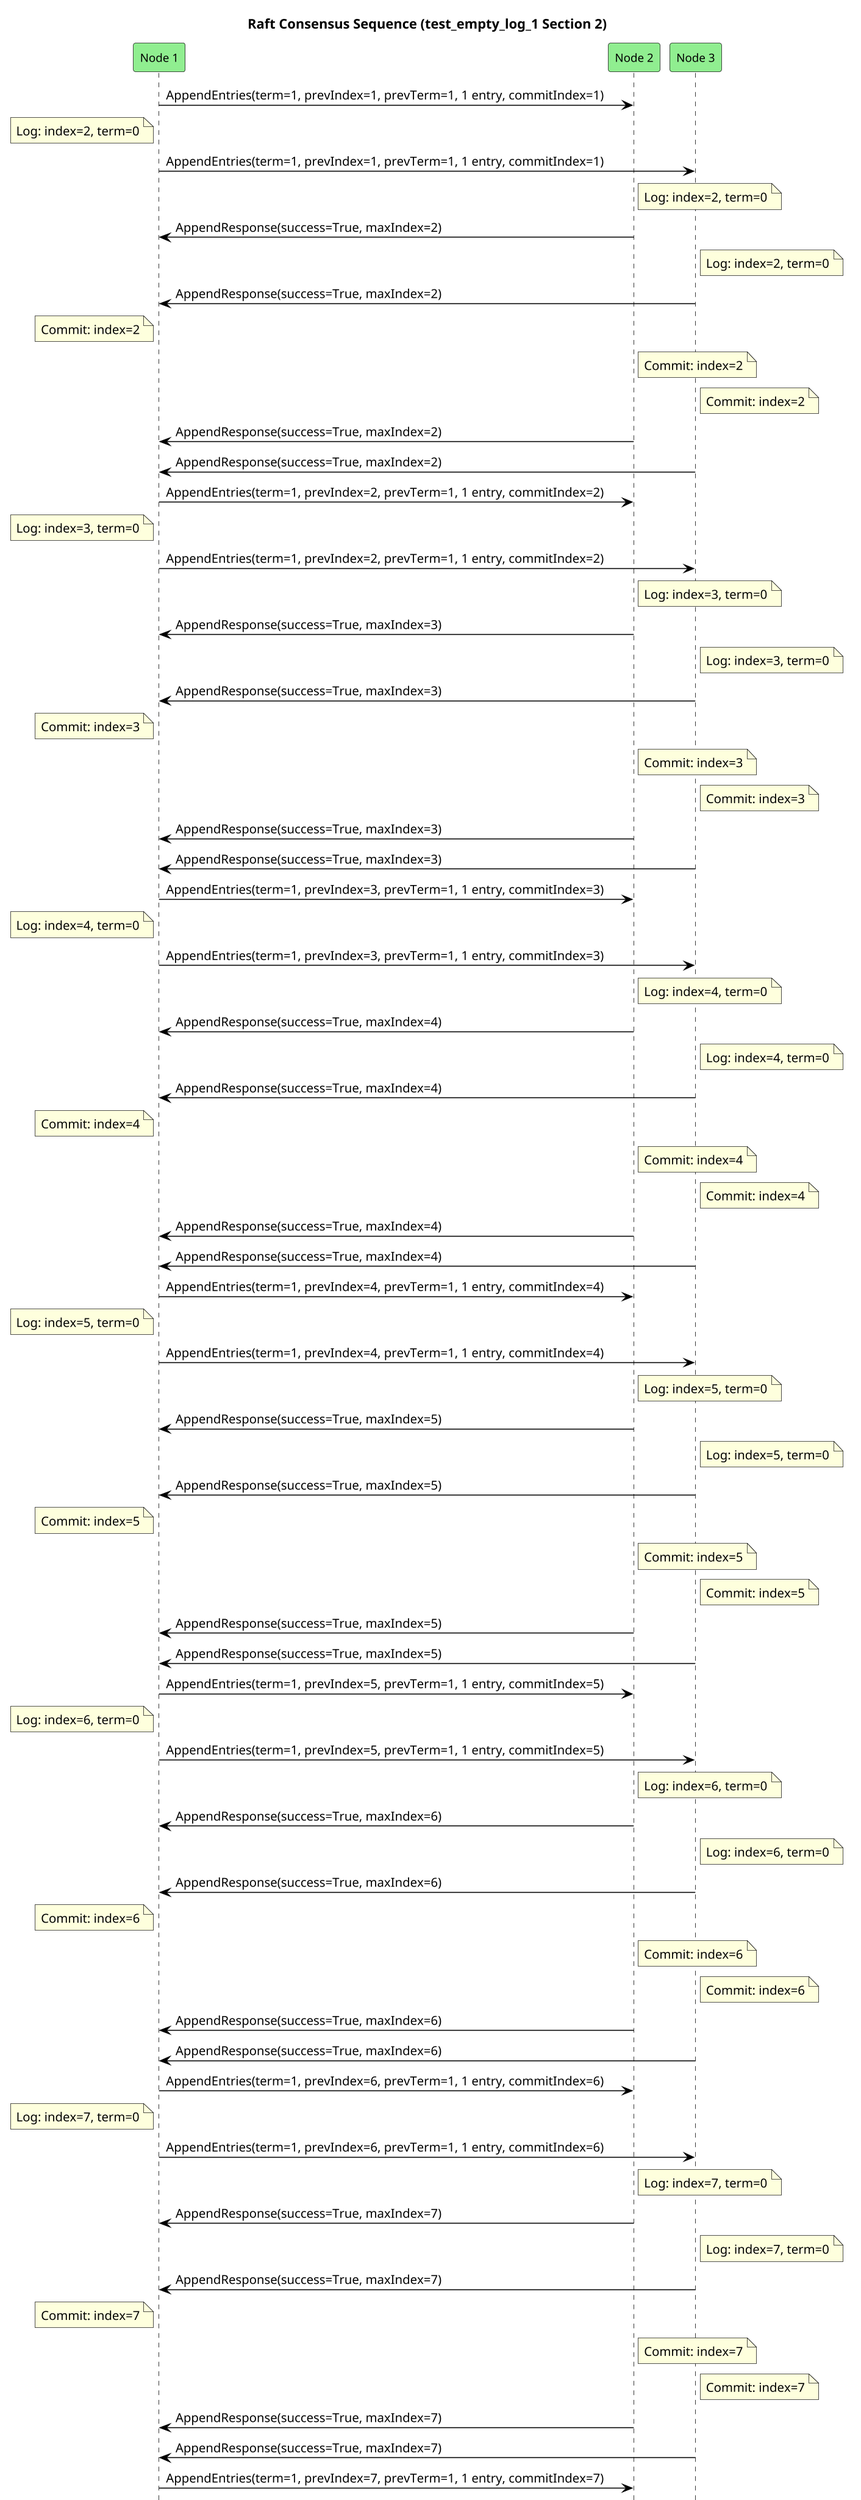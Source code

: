 @startuml
!pragma ratio 0.7
skinparam dpi 150
skinparam monochrome false
skinparam sequence {
  ArrowColor Black
  ActorBorderColor Black
  LifeLineBorderColor Black
  ParticipantFontSize 12
  Padding 10
}
skinparam legend {
  BackgroundColor #F5F5F5
  FontSize 11
}
title Raft Consensus Sequence (test_empty_log_1 Section 2)

participant "Node 1" as n1 order 10 #Lightgreen
participant "Node 2" as n2 order 20 #Lightgreen
participant "Node 3" as n3 order 30 #Lightgreen
n1 -> n2: AppendEntries(term=1, prevIndex=1, prevTerm=1, 1 entry, commitIndex=1)
note left of n1: Log: index=2, term=0
n1 -> n3: AppendEntries(term=1, prevIndex=1, prevTerm=1, 1 entry, commitIndex=1)
note right of n2: Log: index=2, term=0
n2 -> n1: AppendResponse(success=True, maxIndex=2)
note right of n3: Log: index=2, term=0
n3 -> n1: AppendResponse(success=True, maxIndex=2)
note left of n1: Commit: index=2
note right of n2: Commit: index=2
note right of n3: Commit: index=2
n2 -> n1: AppendResponse(success=True, maxIndex=2)
n3 -> n1: AppendResponse(success=True, maxIndex=2)
n1 -> n2: AppendEntries(term=1, prevIndex=2, prevTerm=1, 1 entry, commitIndex=2)
note left of n1: Log: index=3, term=0
n1 -> n3: AppendEntries(term=1, prevIndex=2, prevTerm=1, 1 entry, commitIndex=2)
note right of n2: Log: index=3, term=0
n2 -> n1: AppendResponse(success=True, maxIndex=3)
note right of n3: Log: index=3, term=0
n3 -> n1: AppendResponse(success=True, maxIndex=3)
note left of n1: Commit: index=3
note right of n2: Commit: index=3
note right of n3: Commit: index=3
n2 -> n1: AppendResponse(success=True, maxIndex=3)
n3 -> n1: AppendResponse(success=True, maxIndex=3)
n1 -> n2: AppendEntries(term=1, prevIndex=3, prevTerm=1, 1 entry, commitIndex=3)
note left of n1: Log: index=4, term=0
n1 -> n3: AppendEntries(term=1, prevIndex=3, prevTerm=1, 1 entry, commitIndex=3)
note right of n2: Log: index=4, term=0
n2 -> n1: AppendResponse(success=True, maxIndex=4)
note right of n3: Log: index=4, term=0
n3 -> n1: AppendResponse(success=True, maxIndex=4)
note left of n1: Commit: index=4
note right of n2: Commit: index=4
note right of n3: Commit: index=4
n2 -> n1: AppendResponse(success=True, maxIndex=4)
n3 -> n1: AppendResponse(success=True, maxIndex=4)
n1 -> n2: AppendEntries(term=1, prevIndex=4, prevTerm=1, 1 entry, commitIndex=4)
note left of n1: Log: index=5, term=0
n1 -> n3: AppendEntries(term=1, prevIndex=4, prevTerm=1, 1 entry, commitIndex=4)
note right of n2: Log: index=5, term=0
n2 -> n1: AppendResponse(success=True, maxIndex=5)
note right of n3: Log: index=5, term=0
n3 -> n1: AppendResponse(success=True, maxIndex=5)
note left of n1: Commit: index=5
note right of n2: Commit: index=5
note right of n3: Commit: index=5
n2 -> n1: AppendResponse(success=True, maxIndex=5)
n3 -> n1: AppendResponse(success=True, maxIndex=5)
n1 -> n2: AppendEntries(term=1, prevIndex=5, prevTerm=1, 1 entry, commitIndex=5)
note left of n1: Log: index=6, term=0
n1 -> n3: AppendEntries(term=1, prevIndex=5, prevTerm=1, 1 entry, commitIndex=5)
note right of n2: Log: index=6, term=0
n2 -> n1: AppendResponse(success=True, maxIndex=6)
note right of n3: Log: index=6, term=0
n3 -> n1: AppendResponse(success=True, maxIndex=6)
note left of n1: Commit: index=6
note right of n2: Commit: index=6
note right of n3: Commit: index=6
n2 -> n1: AppendResponse(success=True, maxIndex=6)
n3 -> n1: AppendResponse(success=True, maxIndex=6)
n1 -> n2: AppendEntries(term=1, prevIndex=6, prevTerm=1, 1 entry, commitIndex=6)
note left of n1: Log: index=7, term=0
n1 -> n3: AppendEntries(term=1, prevIndex=6, prevTerm=1, 1 entry, commitIndex=6)
note right of n2: Log: index=7, term=0
n2 -> n1: AppendResponse(success=True, maxIndex=7)
note right of n3: Log: index=7, term=0
n3 -> n1: AppendResponse(success=True, maxIndex=7)
note left of n1: Commit: index=7
note right of n2: Commit: index=7
note right of n3: Commit: index=7
n2 -> n1: AppendResponse(success=True, maxIndex=7)
n3 -> n1: AppendResponse(success=True, maxIndex=7)
n1 -> n2: AppendEntries(term=1, prevIndex=7, prevTerm=1, 1 entry, commitIndex=7)
note left of n1: Log: index=8, term=0
n1 -> n3: AppendEntries(term=1, prevIndex=7, prevTerm=1, 1 entry, commitIndex=7)
note right of n2: Log: index=8, term=0
n2 -> n1: AppendResponse(success=True, maxIndex=8)
note right of n3: Log: index=8, term=0
n3 -> n1: AppendResponse(success=True, maxIndex=8)
note left of n1: Commit: index=8
note right of n2: Commit: index=8
note right of n3: Commit: index=8
n2 -> n1: AppendResponse(success=True, maxIndex=8)
n3 -> n1: AppendResponse(success=True, maxIndex=8)
n1 -> n2: AppendEntries(term=1, prevIndex=8, prevTerm=1, 1 entry, commitIndex=8)
note left of n1: Log: index=9, term=0
n1 -> n3: AppendEntries(term=1, prevIndex=8, prevTerm=1, 1 entry, commitIndex=8)
note right of n2: Log: index=9, term=0
n2 -> n1: AppendResponse(success=True, maxIndex=9)
note right of n3: Log: index=9, term=0
n3 -> n1: AppendResponse(success=True, maxIndex=9)
note left of n1: Commit: index=9
note right of n2: Commit: index=9
note right of n3: Commit: index=9
n2 -> n1: AppendResponse(success=True, maxIndex=9)
n3 -> n1: AppendResponse(success=True, maxIndex=9)
n1 -> n2: AppendEntries(term=1, prevIndex=9, prevTerm=1, 1 entry, commitIndex=9)
note left of n1: Log: index=10, term=0
n1 -> n3: AppendEntries(term=1, prevIndex=9, prevTerm=1, 1 entry, commitIndex=9)
note right of n2: Log: index=10, term=0
n2 -> n1: AppendResponse(success=True, maxIndex=10)
note right of n3: Log: index=10, term=0
n3 -> n1: AppendResponse(success=True, maxIndex=10)
note left of n1: Commit: index=10
note right of n2: Commit: index=10
note right of n3: Commit: index=10
n2 -> n1: AppendResponse(success=True, maxIndex=10)
n3 -> n1: AppendResponse(success=True, maxIndex=10)
n1 -> n2: AppendEntries(term=1, prevIndex=10, prevTerm=1, 1 entry, commitIndex=10)
note left of n1: Log: index=11, term=0
n1 -> n3: AppendEntries(term=1, prevIndex=10, prevTerm=1, 1 entry, commitIndex=10)
note right of n2: Log: index=11, term=0
n2 -> n1: AppendResponse(success=True, maxIndex=11)
note right of n3: Log: index=11, term=0
n3 -> n1: AppendResponse(success=True, maxIndex=11)
note left of n1: Commit: index=11
note right of n2: Commit: index=11
note right of n3: Commit: index=11
n2 -> n1: AppendResponse(success=True, maxIndex=11)
n3 -> n1: AppendResponse(success=True, maxIndex=11)
n1 -> n2: AppendEntries(term=1, prevIndex=11, prevTerm=1, 1 entry, commitIndex=11)
note left of n1: Log: index=12, term=0
n1 -> n3: AppendEntries(term=1, prevIndex=11, prevTerm=1, 1 entry, commitIndex=11)
note right of n2: Log: index=12, term=0
n2 -> n1: AppendResponse(success=True, maxIndex=12)
note right of n3: Log: index=12, term=0
n3 -> n1: AppendResponse(success=True, maxIndex=12)
note left of n1: Commit: index=12
note right of n2: Commit: index=12
note right of n3: Commit: index=12
n2 -> n1: AppendResponse(success=True, maxIndex=12)
n3 -> n1: AppendResponse(success=True, maxIndex=12)
n1 -> n2: AppendEntries(term=1, prevIndex=12, prevTerm=1, 1 entry, commitIndex=12)
note left of n1: Log: index=13, term=0
n1 -> n3: AppendEntries(term=1, prevIndex=12, prevTerm=1, 1 entry, commitIndex=12)
note right of n2: Log: index=13, term=0
n2 -> n1: AppendResponse(success=True, maxIndex=13)
note right of n3: Log: index=13, term=0
n3 -> n1: AppendResponse(success=True, maxIndex=13)
note left of n1: Commit: index=13
note right of n2: Commit: index=13
note right of n3: Commit: index=13
n2 -> n1: AppendResponse(success=True, maxIndex=13)
n3 -> n1: AppendResponse(success=True, maxIndex=13)
n1 -> n2: AppendEntries(term=1, prevIndex=13, prevTerm=1, 1 entry, commitIndex=13)
note left of n1: Log: index=14, term=0
n1 -> n3: AppendEntries(term=1, prevIndex=13, prevTerm=1, 1 entry, commitIndex=13)
note right of n2: Log: index=14, term=0
n2 -> n1: AppendResponse(success=True, maxIndex=14)
note right of n3: Log: index=14, term=0
n3 -> n1: AppendResponse(success=True, maxIndex=14)
note left of n1: Commit: index=14
note right of n2: Commit: index=14
note right of n3: Commit: index=14
n2 -> n1: AppendResponse(success=True, maxIndex=14)
n3 -> n1: AppendResponse(success=True, maxIndex=14)
n1 -> n2: AppendEntries(term=1, prevIndex=14, prevTerm=1, 1 entry, commitIndex=14)
note left of n1: Log: index=15, term=0
n1 -> n3: AppendEntries(term=1, prevIndex=14, prevTerm=1, 1 entry, commitIndex=14)
note right of n2: Log: index=15, term=0
n2 -> n1: AppendResponse(success=True, maxIndex=15)
note right of n3: Log: index=15, term=0
n3 -> n1: AppendResponse(success=True, maxIndex=15)
note left of n1: Commit: index=15
note right of n2: Commit: index=15
note right of n3: Commit: index=15
n2 -> n1: AppendResponse(success=True, maxIndex=15)
n3 -> n1: AppendResponse(success=True, maxIndex=15)
n1 -> n2: AppendEntries(term=1, prevIndex=15, prevTerm=1, 1 entry, commitIndex=15)
note left of n1: Log: index=16, term=0
n1 -> n3: AppendEntries(term=1, prevIndex=15, prevTerm=1, 1 entry, commitIndex=15)
note right of n2: Log: index=16, term=0
n2 -> n1: AppendResponse(success=True, maxIndex=16)
note right of n3: Log: index=16, term=0
n3 -> n1: AppendResponse(success=True, maxIndex=16)
note left of n1: Commit: index=16
note right of n2: Commit: index=16
note right of n3: Commit: index=16
n2 -> n1: AppendResponse(success=True, maxIndex=16)
n3 -> n1: AppendResponse(success=True, maxIndex=16)
n1 -> n2: AppendEntries(term=1, prevIndex=16, prevTerm=1, 1 entry, commitIndex=16)
note left of n1: Log: index=17, term=0
n1 -> n3: AppendEntries(term=1, prevIndex=16, prevTerm=1, 1 entry, commitIndex=16)
note right of n2: Log: index=17, term=0
n2 -> n1: AppendResponse(success=True, maxIndex=17)
note right of n3: Log: index=17, term=0
n3 -> n1: AppendResponse(success=True, maxIndex=17)
note left of n1: Commit: index=17
note right of n2: Commit: index=17
note right of n3: Commit: index=17
n2 -> n1: AppendResponse(success=True, maxIndex=17)
n3 -> n1: AppendResponse(success=True, maxIndex=17)
n1 -> n2: AppendEntries(term=1, prevIndex=17, prevTerm=1, 1 entry, commitIndex=17)
note left of n1: Log: index=18, term=0
n1 -> n3: AppendEntries(term=1, prevIndex=17, prevTerm=1, 1 entry, commitIndex=17)
note right of n2: Log: index=18, term=0
n2 -> n1: AppendResponse(success=True, maxIndex=18)
note right of n3: Log: index=18, term=0
n3 -> n1: AppendResponse(success=True, maxIndex=18)
note left of n1: Commit: index=18
note right of n2: Commit: index=18
note right of n3: Commit: index=18
n2 -> n1: AppendResponse(success=True, maxIndex=18)
n3 -> n1: AppendResponse(success=True, maxIndex=18)
n1 -> n2: AppendEntries(term=1, prevIndex=18, prevTerm=1, 1 entry, commitIndex=18)
note left of n1: Log: index=19, term=0
n1 -> n3: AppendEntries(term=1, prevIndex=18, prevTerm=1, 1 entry, commitIndex=18)
note right of n2: Log: index=19, term=0
n2 -> n1: AppendResponse(success=True, maxIndex=19)
note right of n3: Log: index=19, term=0
n3 -> n1: AppendResponse(success=True, maxIndex=19)
note left of n1: Commit: index=19
note right of n2: Commit: index=19
note right of n3: Commit: index=19
n2 -> n1: AppendResponse(success=True, maxIndex=19)
n3 -> n1: AppendResponse(success=True, maxIndex=19)
n1 -> n2: AppendEntries(term=1, prevIndex=19, prevTerm=1, 1 entry, commitIndex=19)
note left of n1: Log: index=20, term=0
n1 -> n3: AppendEntries(term=1, prevIndex=19, prevTerm=1, 1 entry, commitIndex=19)
note right of n2: Log: index=20, term=0
n2 -> n1: AppendResponse(success=True, maxIndex=20)
note right of n3: Log: index=20, term=0
n3 -> n1: AppendResponse(success=True, maxIndex=20)
note left of n1: Commit: index=20
note right of n2: Commit: index=20
note right of n3: Commit: index=20
n2 -> n1: AppendResponse(success=True, maxIndex=20)
n3 -> n1: AppendResponse(success=True, maxIndex=20)
n1 -> n2: AppendEntries(term=1, prevIndex=20, prevTerm=1, 1 entry, commitIndex=20)
note left of n1: Log: index=21, term=0
n1 -> n3: AppendEntries(term=1, prevIndex=20, prevTerm=1, 1 entry, commitIndex=20)
note right of n2: Log: index=21, term=0
n2 -> n1: AppendResponse(success=True, maxIndex=21)
note right of n3: Log: index=21, term=0
n3 -> n1: AppendResponse(success=True, maxIndex=21)
note left of n1: Commit: index=21
note right of n2: Commit: index=21
note right of n3: Commit: index=21
n2 -> n1: AppendResponse(success=True, maxIndex=21)
n3 -> n1: AppendResponse(success=True, maxIndex=21)
n1 -> n2: AppendEntries(term=1, prevIndex=21, prevTerm=1, 1 entry, commitIndex=21)
note left of n1: Log: index=22, term=0
n1 -> n3: AppendEntries(term=1, prevIndex=21, prevTerm=1, 1 entry, commitIndex=21)
note right of n2: Log: index=22, term=0
n2 -> n1: AppendResponse(success=True, maxIndex=22)
note right of n3: Log: index=22, term=0
n3 -> n1: AppendResponse(success=True, maxIndex=22)
note left of n1: Commit: index=22
note right of n2: Commit: index=22
note right of n3: Commit: index=22
n2 -> n1: AppendResponse(success=True, maxIndex=22)
n3 -> n1: AppendResponse(success=True, maxIndex=22)
n1 -> n2: AppendEntries(term=1, prevIndex=22, prevTerm=1, 1 entry, commitIndex=22)
note left of n1: Log: index=23, term=0
n1 -> n3: AppendEntries(term=1, prevIndex=22, prevTerm=1, 1 entry, commitIndex=22)
note right of n2: Log: index=23, term=0
n2 -> n1: AppendResponse(success=True, maxIndex=23)
note right of n3: Log: index=23, term=0
n3 -> n1: AppendResponse(success=True, maxIndex=23)
note left of n1: Commit: index=23
note right of n2: Commit: index=23
note right of n3: Commit: index=23
n2 -> n1: AppendResponse(success=True, maxIndex=23)
n3 -> n1: AppendResponse(success=True, maxIndex=23)

legend right
  <#GhostWhite,#GhostWhite>|      |= __Legend__ |
  |<#Lightgreen>| Raft Node |
  |FOLLOWER| Follower Role |
  |CANDIDATE| Candidate Role |
  |LEADER| Leader Role |
endlegend
@enduml
